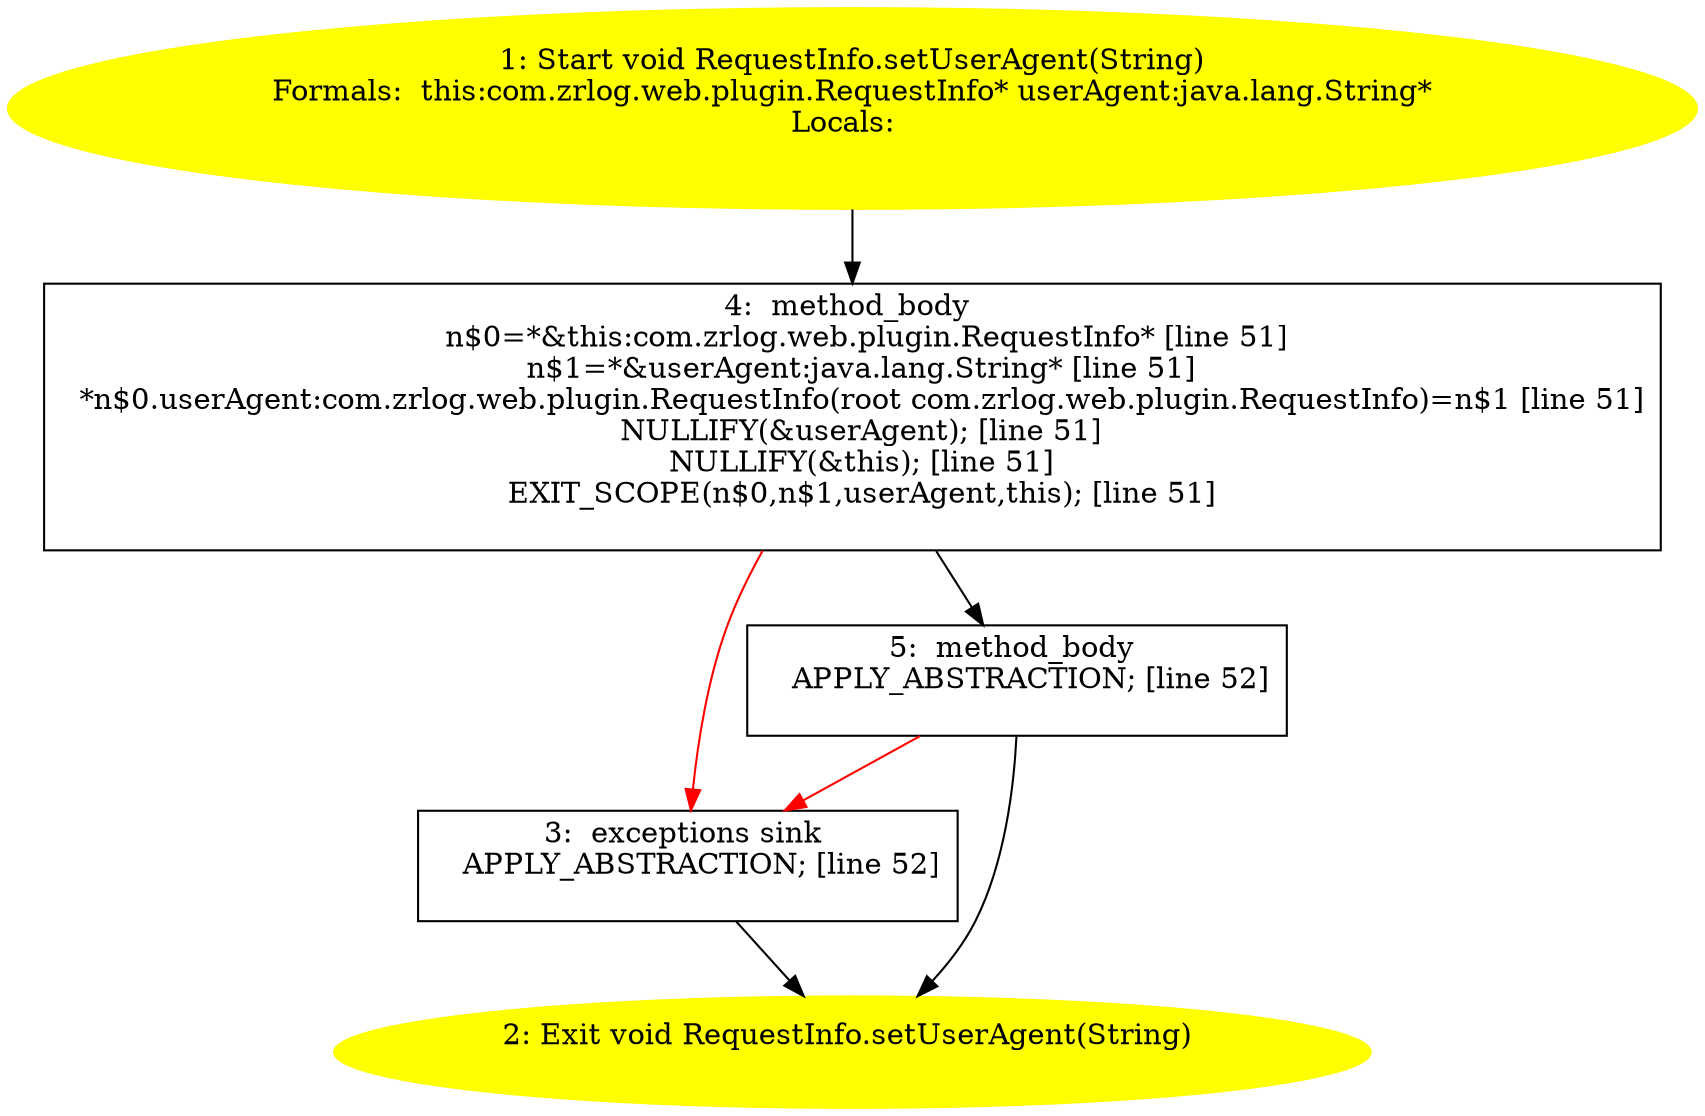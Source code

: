/* @generated */
digraph cfg {
"com.zrlog.web.plugin.RequestInfo.setUserAgent(java.lang.String):void.2b20ff30026c8ba755ce366d3d45654f_1" [label="1: Start void RequestInfo.setUserAgent(String)\nFormals:  this:com.zrlog.web.plugin.RequestInfo* userAgent:java.lang.String*\nLocals:  \n  " color=yellow style=filled]
	

	 "com.zrlog.web.plugin.RequestInfo.setUserAgent(java.lang.String):void.2b20ff30026c8ba755ce366d3d45654f_1" -> "com.zrlog.web.plugin.RequestInfo.setUserAgent(java.lang.String):void.2b20ff30026c8ba755ce366d3d45654f_4" ;
"com.zrlog.web.plugin.RequestInfo.setUserAgent(java.lang.String):void.2b20ff30026c8ba755ce366d3d45654f_2" [label="2: Exit void RequestInfo.setUserAgent(String) \n  " color=yellow style=filled]
	

"com.zrlog.web.plugin.RequestInfo.setUserAgent(java.lang.String):void.2b20ff30026c8ba755ce366d3d45654f_3" [label="3:  exceptions sink \n   APPLY_ABSTRACTION; [line 52]\n " shape="box"]
	

	 "com.zrlog.web.plugin.RequestInfo.setUserAgent(java.lang.String):void.2b20ff30026c8ba755ce366d3d45654f_3" -> "com.zrlog.web.plugin.RequestInfo.setUserAgent(java.lang.String):void.2b20ff30026c8ba755ce366d3d45654f_2" ;
"com.zrlog.web.plugin.RequestInfo.setUserAgent(java.lang.String):void.2b20ff30026c8ba755ce366d3d45654f_4" [label="4:  method_body \n   n$0=*&this:com.zrlog.web.plugin.RequestInfo* [line 51]\n  n$1=*&userAgent:java.lang.String* [line 51]\n  *n$0.userAgent:com.zrlog.web.plugin.RequestInfo(root com.zrlog.web.plugin.RequestInfo)=n$1 [line 51]\n  NULLIFY(&userAgent); [line 51]\n  NULLIFY(&this); [line 51]\n  EXIT_SCOPE(n$0,n$1,userAgent,this); [line 51]\n " shape="box"]
	

	 "com.zrlog.web.plugin.RequestInfo.setUserAgent(java.lang.String):void.2b20ff30026c8ba755ce366d3d45654f_4" -> "com.zrlog.web.plugin.RequestInfo.setUserAgent(java.lang.String):void.2b20ff30026c8ba755ce366d3d45654f_5" ;
	 "com.zrlog.web.plugin.RequestInfo.setUserAgent(java.lang.String):void.2b20ff30026c8ba755ce366d3d45654f_4" -> "com.zrlog.web.plugin.RequestInfo.setUserAgent(java.lang.String):void.2b20ff30026c8ba755ce366d3d45654f_3" [color="red" ];
"com.zrlog.web.plugin.RequestInfo.setUserAgent(java.lang.String):void.2b20ff30026c8ba755ce366d3d45654f_5" [label="5:  method_body \n   APPLY_ABSTRACTION; [line 52]\n " shape="box"]
	

	 "com.zrlog.web.plugin.RequestInfo.setUserAgent(java.lang.String):void.2b20ff30026c8ba755ce366d3d45654f_5" -> "com.zrlog.web.plugin.RequestInfo.setUserAgent(java.lang.String):void.2b20ff30026c8ba755ce366d3d45654f_2" ;
	 "com.zrlog.web.plugin.RequestInfo.setUserAgent(java.lang.String):void.2b20ff30026c8ba755ce366d3d45654f_5" -> "com.zrlog.web.plugin.RequestInfo.setUserAgent(java.lang.String):void.2b20ff30026c8ba755ce366d3d45654f_3" [color="red" ];
}
